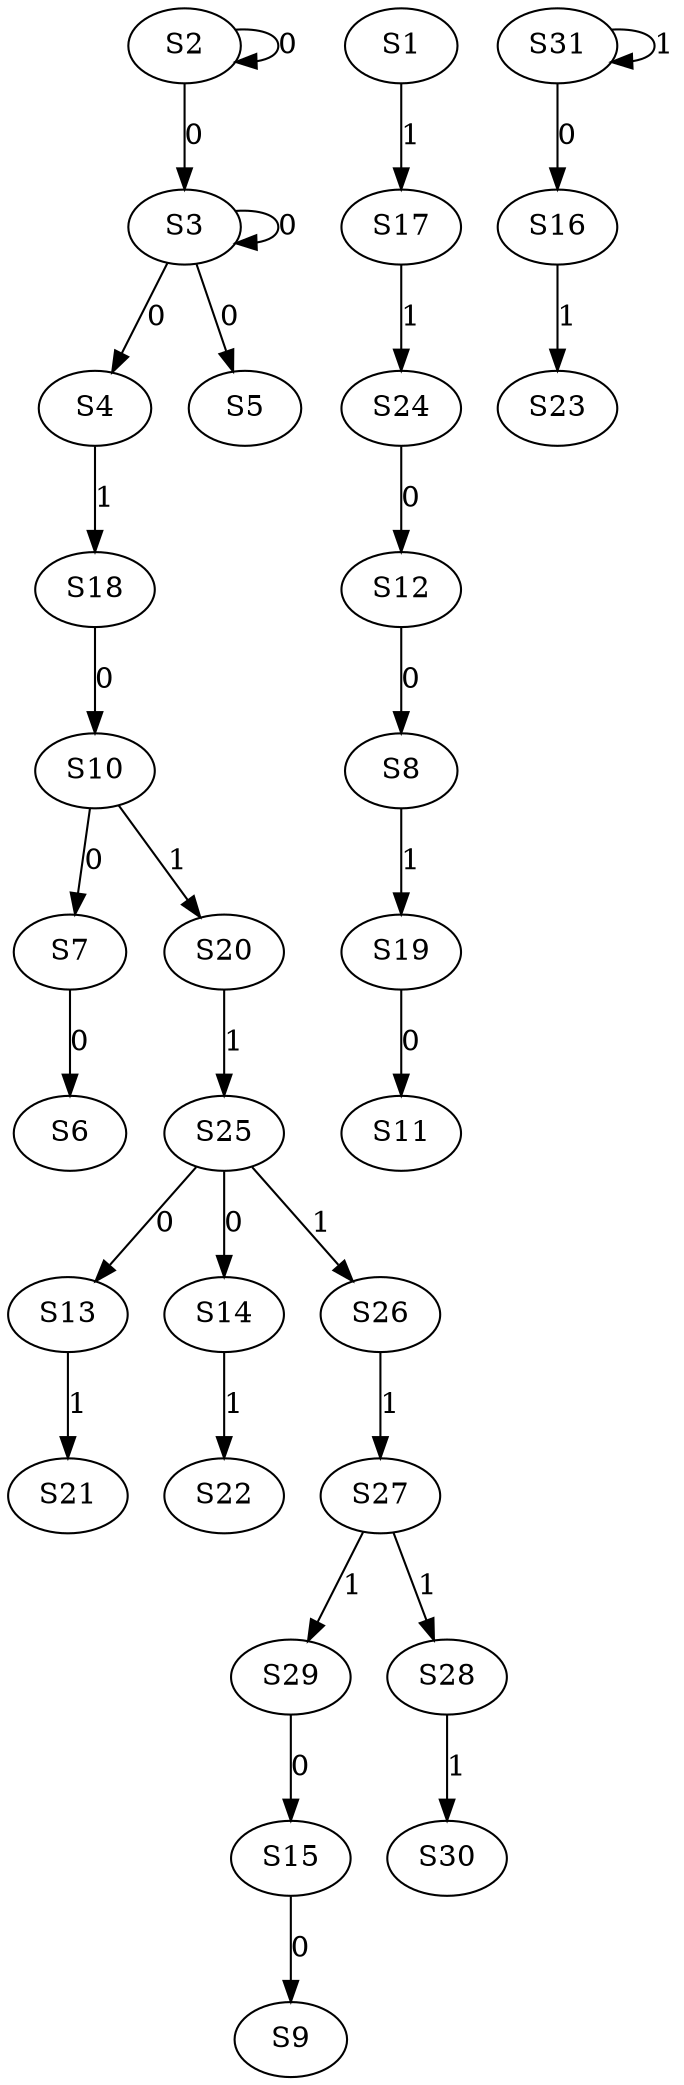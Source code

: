 strict digraph {
	S2 -> S2 [ label = 0 ];
	S3 -> S3 [ label = 0 ];
	S3 -> S4 [ label = 0 ];
	S3 -> S5 [ label = 0 ];
	S7 -> S6 [ label = 0 ];
	S10 -> S7 [ label = 0 ];
	S12 -> S8 [ label = 0 ];
	S15 -> S9 [ label = 0 ];
	S18 -> S10 [ label = 0 ];
	S19 -> S11 [ label = 0 ];
	S24 -> S12 [ label = 0 ];
	S25 -> S13 [ label = 0 ];
	S25 -> S14 [ label = 0 ];
	S29 -> S15 [ label = 0 ];
	S31 -> S16 [ label = 0 ];
	S1 -> S17 [ label = 1 ];
	S4 -> S18 [ label = 1 ];
	S8 -> S19 [ label = 1 ];
	S10 -> S20 [ label = 1 ];
	S13 -> S21 [ label = 1 ];
	S14 -> S22 [ label = 1 ];
	S16 -> S23 [ label = 1 ];
	S17 -> S24 [ label = 1 ];
	S20 -> S25 [ label = 1 ];
	S25 -> S26 [ label = 1 ];
	S26 -> S27 [ label = 1 ];
	S27 -> S28 [ label = 1 ];
	S27 -> S29 [ label = 1 ];
	S28 -> S30 [ label = 1 ];
	S31 -> S31 [ label = 1 ];
	S2 -> S3 [ label = 0 ];
}